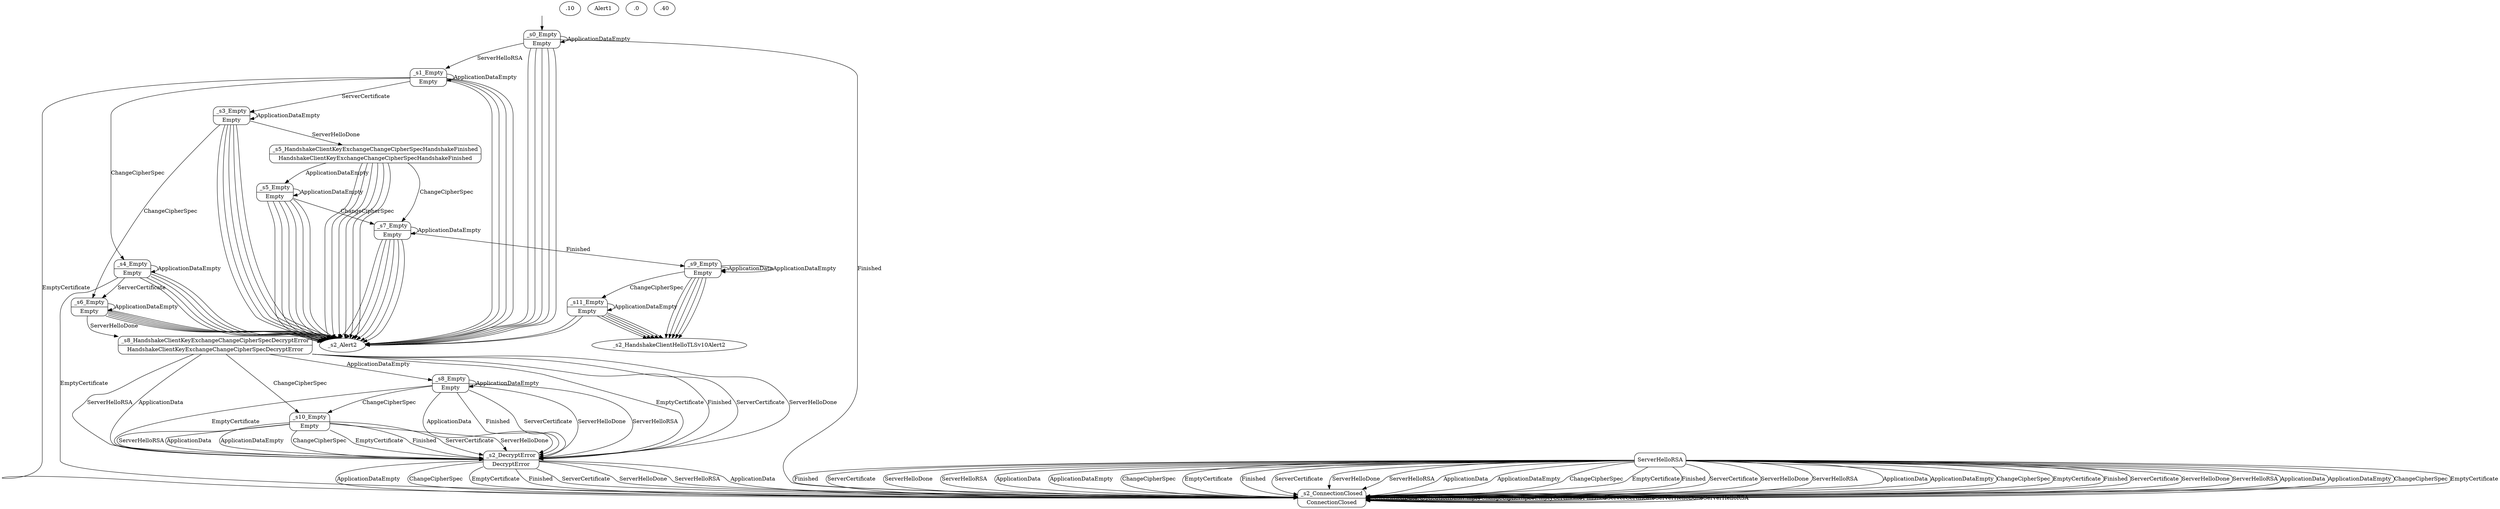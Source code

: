 digraph g {

    __start0 [label="" shape="none"]
    __start0 -> _s0_Empty

    _s0_Empty [label="{ _s0_Empty | Empty }" shape="record" style="rounded"]
    _s10_Empty [label="{ _s10_Empty | Empty }" shape="record" style="rounded"]
    _s11_Empty [label="{ _s11_Empty | Empty }" shape="record" style="rounded"]
    _s1_Empty [label="{ _s1_Empty | Empty }" shape="record" style="rounded"]
    _s2_Alert2.10Alert1.0ConnectionClosed [label="{ _s2_Alert2.10Alert1.0ConnectionClosed | Alert2.10Alert1.0ConnectionClosed }" shape="record" style="rounded"]
    _s2_Alert2.10ConnectionClosed [label="{ _s2_Alert2.10ConnectionClosed | Alert2.10ConnectionClosed }" shape="record" style="rounded"]
    _s2_ConnectionClosed [label="{ _s2_ConnectionClosed | ConnectionClosed }" shape="record" style="rounded"]
    _s2_DecryptError [label="{ _s2_DecryptError | DecryptError }" shape="record" style="rounded"]
    _s2_HandshakeClientHelloTLSv10Alert2.10ConnectionClosed [label="{ _s2_HandshakeClientHelloTLSv10Alert2.10ConnectionClosed | HandshakeClientHelloTLSv10Alert2.10ConnectionClosed }" shape="record" style="rounded"]
    _s2_HandshakeClientHelloTLSv10Alert2.40ConnectionClosed [label="{ _s2_HandshakeClientHelloTLSv10Alert2.40ConnectionClosed | HandshakeClientHelloTLSv10Alert2.40ConnectionClosed }" shape="record" style="rounded"]
    _s3_Empty [label="{ _s3_Empty | Empty }" shape="record" style="rounded"]
    _s4_Empty [label="{ _s4_Empty | Empty }" shape="record" style="rounded"]
    _s5_Empty [label="{ _s5_Empty | Empty }" shape="record" style="rounded"]
    _s5_HandshakeClientKeyExchangeChangeCipherSpecHandshakeFinished [label="{ _s5_HandshakeClientKeyExchangeChangeCipherSpecHandshakeFinished | HandshakeClientKeyExchangeChangeCipherSpecHandshakeFinished }" shape="record" style="rounded"]
    _s6_Empty [label="{ _s6_Empty | Empty }" shape="record" style="rounded"]
    _s7_Empty [label="{ _s7_Empty | Empty }" shape="record" style="rounded"]
    _s8_Empty [label="{ _s8_Empty | Empty }" shape="record" style="rounded"]
    _s8_HandshakeClientKeyExchangeChangeCipherSpecDecryptError [label="{ _s8_HandshakeClientKeyExchangeChangeCipherSpecDecryptError | HandshakeClientKeyExchangeChangeCipherSpecDecryptError }" shape="record" style="rounded"]
    _s9_Empty [label="{ _s9_Empty | Empty }" shape="record" style="rounded"]

    _s0_Empty -> _s0_Empty  [label="ApplicationDataEmpty"]
    _s0_Empty -> _s1_Empty  [label="ServerHelloRSA"]
    _s0_Empty -> _s2_Alert2.10ConnectionClosed  [label="ApplicationData"]
    _s0_Empty -> _s2_Alert2.10ConnectionClosed  [label="ChangeCipherSpec"]
    _s0_Empty -> _s2_Alert2.10ConnectionClosed  [label="EmptyCertificate"]
    _s0_Empty -> _s2_Alert2.10ConnectionClosed  [label="ServerCertificate"]
    _s0_Empty -> _s2_Alert2.10ConnectionClosed  [label="ServerHelloDone"]
    _s0_Empty -> _s2_ConnectionClosed  [label="Finished"]
    _s10_Empty -> _s2_DecryptError  [label="ApplicationData"]
    _s10_Empty -> _s2_DecryptError  [label="ApplicationDataEmpty"]
    _s10_Empty -> _s2_DecryptError  [label="ChangeCipherSpec"]
    _s10_Empty -> _s2_DecryptError  [label="EmptyCertificate"]
    _s10_Empty -> _s2_DecryptError  [label="Finished"]
    _s10_Empty -> _s2_DecryptError  [label="ServerCertificate"]
    _s10_Empty -> _s2_DecryptError  [label="ServerHelloDone"]
    _s10_Empty -> _s2_DecryptError  [label="ServerHelloRSA"]
    _s11_Empty -> _s11_Empty  [label="ApplicationDataEmpty"]
    _s11_Empty -> _s2_Alert2.10Alert1.0ConnectionClosed  [label="ApplicationData"]
    _s11_Empty -> _s2_Alert2.10Alert1.0ConnectionClosed  [label="ChangeCipherSpec"]
    _s11_Empty -> _s2_HandshakeClientHelloTLSv10Alert2.10ConnectionClosed  [label="EmptyCertificate"]
    _s11_Empty -> _s2_HandshakeClientHelloTLSv10Alert2.10ConnectionClosed  [label="Finished"]
    _s11_Empty -> _s2_HandshakeClientHelloTLSv10Alert2.10ConnectionClosed  [label="ServerCertificate"]
    _s11_Empty -> _s2_HandshakeClientHelloTLSv10Alert2.10ConnectionClosed  [label="ServerHelloDone"]
    _s11_Empty -> _s2_HandshakeClientHelloTLSv10Alert2.40ConnectionClosed  [label="ServerHelloRSA"]
    _s1_Empty -> _s1_Empty  [label="ApplicationDataEmpty"]
    _s1_Empty -> _s2_Alert2.10ConnectionClosed  [label="ApplicationData"]
    _s1_Empty -> _s2_Alert2.10ConnectionClosed  [label="Finished"]
    _s1_Empty -> _s2_Alert2.10ConnectionClosed  [label="ServerHelloDone"]
    _s1_Empty -> _s2_Alert2.10ConnectionClosed  [label="ServerHelloRSA"]
    _s1_Empty -> _s2_ConnectionClosed  [label="EmptyCertificate"]
    _s1_Empty -> _s3_Empty  [label="ServerCertificate"]
    _s1_Empty -> _s4_Empty  [label="ChangeCipherSpec"]
    _s2_Alert2.10Alert1.0ConnectionClosed -> _s2_ConnectionClosed  [label="ApplicationData"]
    _s2_Alert2.10Alert1.0ConnectionClosed -> _s2_ConnectionClosed  [label="ApplicationDataEmpty"]
    _s2_Alert2.10Alert1.0ConnectionClosed -> _s2_ConnectionClosed  [label="ChangeCipherSpec"]
    _s2_Alert2.10Alert1.0ConnectionClosed -> _s2_ConnectionClosed  [label="EmptyCertificate"]
    _s2_Alert2.10Alert1.0ConnectionClosed -> _s2_ConnectionClosed  [label="Finished"]
    _s2_Alert2.10Alert1.0ConnectionClosed -> _s2_ConnectionClosed  [label="ServerCertificate"]
    _s2_Alert2.10Alert1.0ConnectionClosed -> _s2_ConnectionClosed  [label="ServerHelloDone"]
    _s2_Alert2.10Alert1.0ConnectionClosed -> _s2_ConnectionClosed  [label="ServerHelloRSA"]
    _s2_Alert2.10ConnectionClosed -> _s2_ConnectionClosed  [label="ApplicationData"]
    _s2_Alert2.10ConnectionClosed -> _s2_ConnectionClosed  [label="ApplicationDataEmpty"]
    _s2_Alert2.10ConnectionClosed -> _s2_ConnectionClosed  [label="ChangeCipherSpec"]
    _s2_Alert2.10ConnectionClosed -> _s2_ConnectionClosed  [label="EmptyCertificate"]
    _s2_Alert2.10ConnectionClosed -> _s2_ConnectionClosed  [label="Finished"]
    _s2_Alert2.10ConnectionClosed -> _s2_ConnectionClosed  [label="ServerCertificate"]
    _s2_Alert2.10ConnectionClosed -> _s2_ConnectionClosed  [label="ServerHelloDone"]
    _s2_Alert2.10ConnectionClosed -> _s2_ConnectionClosed  [label="ServerHelloRSA"]
    _s2_ConnectionClosed -> _s2_ConnectionClosed  [label="ApplicationData"]
    _s2_ConnectionClosed -> _s2_ConnectionClosed  [label="ApplicationDataEmpty"]
    _s2_ConnectionClosed -> _s2_ConnectionClosed  [label="ChangeCipherSpec"]
    _s2_ConnectionClosed -> _s2_ConnectionClosed  [label="EmptyCertificate"]
    _s2_ConnectionClosed -> _s2_ConnectionClosed  [label="Finished"]
    _s2_ConnectionClosed -> _s2_ConnectionClosed  [label="ServerCertificate"]
    _s2_ConnectionClosed -> _s2_ConnectionClosed  [label="ServerHelloDone"]
    _s2_ConnectionClosed -> _s2_ConnectionClosed  [label="ServerHelloRSA"]
    _s2_DecryptError -> _s2_ConnectionClosed  [label="ApplicationData"]
    _s2_DecryptError -> _s2_ConnectionClosed  [label="ApplicationDataEmpty"]
    _s2_DecryptError -> _s2_ConnectionClosed  [label="ChangeCipherSpec"]
    _s2_DecryptError -> _s2_ConnectionClosed  [label="EmptyCertificate"]
    _s2_DecryptError -> _s2_ConnectionClosed  [label="Finished"]
    _s2_DecryptError -> _s2_ConnectionClosed  [label="ServerCertificate"]
    _s2_DecryptError -> _s2_ConnectionClosed  [label="ServerHelloDone"]
    _s2_DecryptError -> _s2_ConnectionClosed  [label="ServerHelloRSA"]
    _s2_HandshakeClientHelloTLSv10Alert2.10ConnectionClosed -> _s2_ConnectionClosed  [label="ApplicationData"]
    _s2_HandshakeClientHelloTLSv10Alert2.10ConnectionClosed -> _s2_ConnectionClosed  [label="ApplicationDataEmpty"]
    _s2_HandshakeClientHelloTLSv10Alert2.10ConnectionClosed -> _s2_ConnectionClosed  [label="ChangeCipherSpec"]
    _s2_HandshakeClientHelloTLSv10Alert2.10ConnectionClosed -> _s2_ConnectionClosed  [label="EmptyCertificate"]
    _s2_HandshakeClientHelloTLSv10Alert2.10ConnectionClosed -> _s2_ConnectionClosed  [label="Finished"]
    _s2_HandshakeClientHelloTLSv10Alert2.10ConnectionClosed -> _s2_ConnectionClosed  [label="ServerCertificate"]
    _s2_HandshakeClientHelloTLSv10Alert2.10ConnectionClosed -> _s2_ConnectionClosed  [label="ServerHelloDone"]
    _s2_HandshakeClientHelloTLSv10Alert2.10ConnectionClosed -> _s2_ConnectionClosed  [label="ServerHelloRSA"]
    _s2_HandshakeClientHelloTLSv10Alert2.40ConnectionClosed -> _s2_ConnectionClosed  [label="ApplicationData"]
    _s2_HandshakeClientHelloTLSv10Alert2.40ConnectionClosed -> _s2_ConnectionClosed  [label="ApplicationDataEmpty"]
    _s2_HandshakeClientHelloTLSv10Alert2.40ConnectionClosed -> _s2_ConnectionClosed  [label="ChangeCipherSpec"]
    _s2_HandshakeClientHelloTLSv10Alert2.40ConnectionClosed -> _s2_ConnectionClosed  [label="EmptyCertificate"]
    _s2_HandshakeClientHelloTLSv10Alert2.40ConnectionClosed -> _s2_ConnectionClosed  [label="Finished"]
    _s2_HandshakeClientHelloTLSv10Alert2.40ConnectionClosed -> _s2_ConnectionClosed  [label="ServerCertificate"]
    _s2_HandshakeClientHelloTLSv10Alert2.40ConnectionClosed -> _s2_ConnectionClosed  [label="ServerHelloDone"]
    _s2_HandshakeClientHelloTLSv10Alert2.40ConnectionClosed -> _s2_ConnectionClosed  [label="ServerHelloRSA"]
    _s3_Empty -> _s2_Alert2.10ConnectionClosed  [label="ApplicationData"]
    _s3_Empty -> _s2_Alert2.10ConnectionClosed  [label="EmptyCertificate"]
    _s3_Empty -> _s2_Alert2.10ConnectionClosed  [label="Finished"]
    _s3_Empty -> _s2_Alert2.10ConnectionClosed  [label="ServerCertificate"]
    _s3_Empty -> _s2_Alert2.10ConnectionClosed  [label="ServerHelloRSA"]
    _s3_Empty -> _s3_Empty  [label="ApplicationDataEmpty"]
    _s3_Empty -> _s5_HandshakeClientKeyExchangeChangeCipherSpecHandshakeFinished  [label="ServerHelloDone"]
    _s3_Empty -> _s6_Empty  [label="ChangeCipherSpec"]
    _s4_Empty -> _s2_Alert2.10ConnectionClosed  [label="ApplicationData"]
    _s4_Empty -> _s2_Alert2.10ConnectionClosed  [label="ChangeCipherSpec"]
    _s4_Empty -> _s2_Alert2.10ConnectionClosed  [label="Finished"]
    _s4_Empty -> _s2_Alert2.10ConnectionClosed  [label="ServerHelloDone"]
    _s4_Empty -> _s2_Alert2.10ConnectionClosed  [label="ServerHelloRSA"]
    _s4_Empty -> _s2_ConnectionClosed  [label="EmptyCertificate"]
    _s4_Empty -> _s4_Empty  [label="ApplicationDataEmpty"]
    _s4_Empty -> _s6_Empty  [label="ServerCertificate"]
    _s5_Empty -> _s2_Alert2.10ConnectionClosed  [label="ApplicationData"]
    _s5_Empty -> _s2_Alert2.10ConnectionClosed  [label="EmptyCertificate"]
    _s5_Empty -> _s2_Alert2.10ConnectionClosed  [label="Finished"]
    _s5_Empty -> _s2_Alert2.10ConnectionClosed  [label="ServerCertificate"]
    _s5_Empty -> _s2_Alert2.10ConnectionClosed  [label="ServerHelloDone"]
    _s5_Empty -> _s2_Alert2.10ConnectionClosed  [label="ServerHelloRSA"]
    _s5_Empty -> _s5_Empty  [label="ApplicationDataEmpty"]
    _s5_Empty -> _s7_Empty  [label="ChangeCipherSpec"]
    _s5_HandshakeClientKeyExchangeChangeCipherSpecHandshakeFinished -> _s2_Alert2.10ConnectionClosed  [label="ApplicationData"]
    _s5_HandshakeClientKeyExchangeChangeCipherSpecHandshakeFinished -> _s2_Alert2.10ConnectionClosed  [label="EmptyCertificate"]
    _s5_HandshakeClientKeyExchangeChangeCipherSpecHandshakeFinished -> _s2_Alert2.10ConnectionClosed  [label="Finished"]
    _s5_HandshakeClientKeyExchangeChangeCipherSpecHandshakeFinished -> _s2_Alert2.10ConnectionClosed  [label="ServerCertificate"]
    _s5_HandshakeClientKeyExchangeChangeCipherSpecHandshakeFinished -> _s2_Alert2.10ConnectionClosed  [label="ServerHelloDone"]
    _s5_HandshakeClientKeyExchangeChangeCipherSpecHandshakeFinished -> _s2_Alert2.10ConnectionClosed  [label="ServerHelloRSA"]
    _s5_HandshakeClientKeyExchangeChangeCipherSpecHandshakeFinished -> _s5_Empty  [label="ApplicationDataEmpty"]
    _s5_HandshakeClientKeyExchangeChangeCipherSpecHandshakeFinished -> _s7_Empty  [label="ChangeCipherSpec"]
    _s6_Empty -> _s2_Alert2.10ConnectionClosed  [label="ApplicationData"]
    _s6_Empty -> _s2_Alert2.10ConnectionClosed  [label="ChangeCipherSpec"]
    _s6_Empty -> _s2_Alert2.10ConnectionClosed  [label="EmptyCertificate"]
    _s6_Empty -> _s2_Alert2.10ConnectionClosed  [label="Finished"]
    _s6_Empty -> _s2_Alert2.10ConnectionClosed  [label="ServerCertificate"]
    _s6_Empty -> _s2_Alert2.10ConnectionClosed  [label="ServerHelloRSA"]
    _s6_Empty -> _s6_Empty  [label="ApplicationDataEmpty"]
    _s6_Empty -> _s8_HandshakeClientKeyExchangeChangeCipherSpecDecryptError  [label="ServerHelloDone"]
    _s7_Empty -> _s2_Alert2.10ConnectionClosed  [label="ApplicationData"]
    _s7_Empty -> _s2_Alert2.10ConnectionClosed  [label="ChangeCipherSpec"]
    _s7_Empty -> _s2_Alert2.10ConnectionClosed  [label="EmptyCertificate"]
    _s7_Empty -> _s2_Alert2.10ConnectionClosed  [label="ServerCertificate"]
    _s7_Empty -> _s2_Alert2.10ConnectionClosed  [label="ServerHelloDone"]
    _s7_Empty -> _s2_Alert2.10ConnectionClosed  [label="ServerHelloRSA"]
    _s7_Empty -> _s7_Empty  [label="ApplicationDataEmpty"]
    _s7_Empty -> _s9_Empty  [label="Finished"]
    _s8_Empty -> _s10_Empty  [label="ChangeCipherSpec"]
    _s8_Empty -> _s2_DecryptError  [label="ApplicationData"]
    _s8_Empty -> _s2_DecryptError  [label="EmptyCertificate"]
    _s8_Empty -> _s2_DecryptError  [label="Finished"]
    _s8_Empty -> _s2_DecryptError  [label="ServerCertificate"]
    _s8_Empty -> _s2_DecryptError  [label="ServerHelloDone"]
    _s8_Empty -> _s2_DecryptError  [label="ServerHelloRSA"]
    _s8_Empty -> _s8_Empty  [label="ApplicationDataEmpty"]
    _s8_HandshakeClientKeyExchangeChangeCipherSpecDecryptError -> _s10_Empty  [label="ChangeCipherSpec"]
    _s8_HandshakeClientKeyExchangeChangeCipherSpecDecryptError -> _s2_DecryptError  [label="ApplicationData"]
    _s8_HandshakeClientKeyExchangeChangeCipherSpecDecryptError -> _s2_DecryptError  [label="EmptyCertificate"]
    _s8_HandshakeClientKeyExchangeChangeCipherSpecDecryptError -> _s2_DecryptError  [label="Finished"]
    _s8_HandshakeClientKeyExchangeChangeCipherSpecDecryptError -> _s2_DecryptError  [label="ServerCertificate"]
    _s8_HandshakeClientKeyExchangeChangeCipherSpecDecryptError -> _s2_DecryptError  [label="ServerHelloDone"]
    _s8_HandshakeClientKeyExchangeChangeCipherSpecDecryptError -> _s2_DecryptError  [label="ServerHelloRSA"]
    _s8_HandshakeClientKeyExchangeChangeCipherSpecDecryptError -> _s8_Empty  [label="ApplicationDataEmpty"]
    _s9_Empty -> _s11_Empty  [label="ChangeCipherSpec"]
    _s9_Empty -> _s2_HandshakeClientHelloTLSv10Alert2.10ConnectionClosed  [label="EmptyCertificate"]
    _s9_Empty -> _s2_HandshakeClientHelloTLSv10Alert2.10ConnectionClosed  [label="Finished"]
    _s9_Empty -> _s2_HandshakeClientHelloTLSv10Alert2.10ConnectionClosed  [label="ServerCertificate"]
    _s9_Empty -> _s2_HandshakeClientHelloTLSv10Alert2.10ConnectionClosed  [label="ServerHelloDone"]
    _s9_Empty -> _s2_HandshakeClientHelloTLSv10Alert2.40ConnectionClosed  [label="ServerHelloRSA"]
    _s9_Empty -> _s9_Empty  [label="ApplicationData"]
    _s9_Empty -> _s9_Empty  [label="ApplicationDataEmpty"]
}
